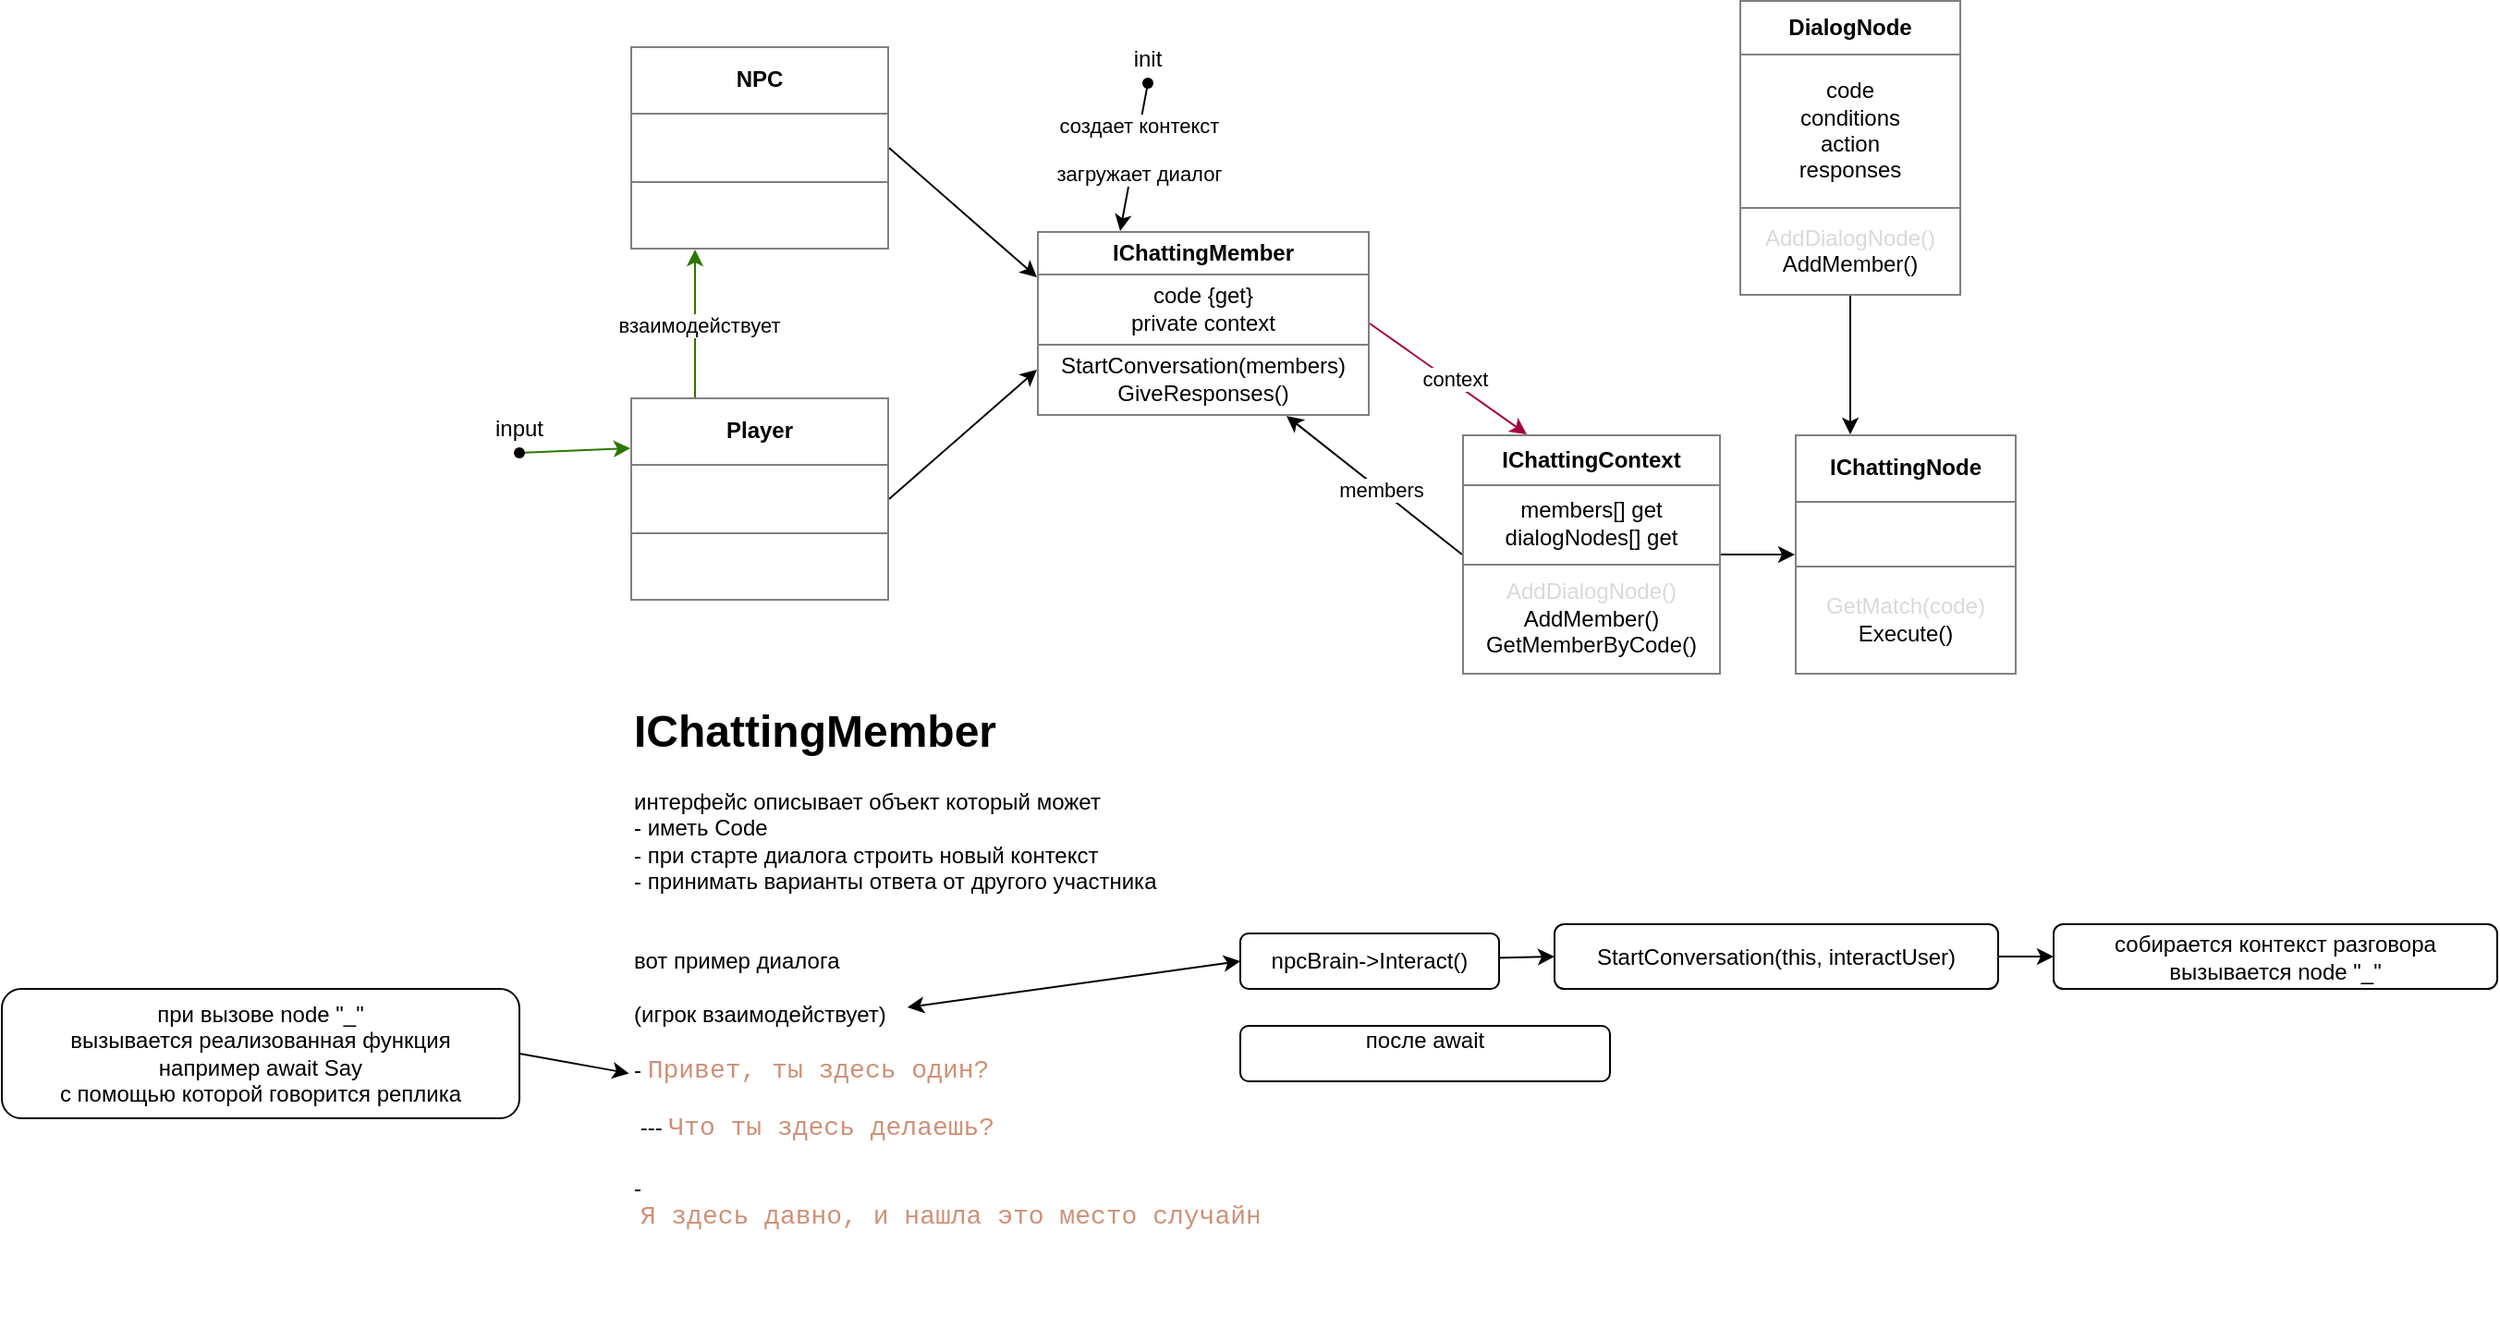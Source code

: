 <mxfile>
    <diagram id="iZLzQ0KM_W977_wtIT1Q" name="Page-1">
        <mxGraphModel dx="1894" dy="820" grid="1" gridSize="10" guides="1" tooltips="1" connect="1" arrows="1" fold="1" page="1" pageScale="1" pageWidth="850" pageHeight="1100" math="0" shadow="0" adaptiveColors="auto">
            <root>
                <mxCell id="0"/>
                <mxCell id="1" parent="0"/>
                <mxCell id="33" style="edgeStyle=none;html=1;exitX=1;exitY=0.5;exitDx=0;exitDy=0;entryX=0.25;entryY=0;entryDx=0;entryDy=0;fillColor=#d80073;strokeColor=light-dark(#A50040,#FF9999);" edge="1" parent="1" source="2" target="4">
                    <mxGeometry relative="1" as="geometry"/>
                </mxCell>
                <mxCell id="37" value="&lt;font style=&quot;color: light-dark(rgb(0, 0, 0), rgb(255, 204, 204));&quot;&gt;context&lt;/font&gt;" style="edgeLabel;html=1;align=center;verticalAlign=middle;resizable=0;points=[];" vertex="1" connectable="0" parent="33">
                    <mxGeometry x="-0.204" relative="1" as="geometry">
                        <mxPoint x="12" y="6" as="offset"/>
                    </mxGeometry>
                </mxCell>
                <mxCell id="2" value="&lt;table border=&quot;1&quot; width=&quot;100%&quot; height=&quot;100%&quot; cellpadding=&quot;4&quot; style=&quot;width:100%;height:100%;border-collapse:collapse;&quot;&gt;&lt;tbody&gt;&lt;tr&gt;&lt;th align=&quot;center&quot;&gt;&lt;b&gt;IChattingMember&lt;br&gt;&lt;/b&gt;&lt;/th&gt;&lt;/tr&gt;&lt;tr&gt;&lt;td align=&quot;center&quot;&gt;code {get}&lt;br&gt;&lt;font style=&quot;color: light-dark(rgb(0, 0, 0), rgb(255, 153, 153));&quot;&gt;private &lt;/font&gt;&lt;font style=&quot;color: light-dark(rgb(0, 0, 0), rgb(255, 255, 255));&quot;&gt;context&lt;/font&gt;&lt;/td&gt;&lt;/tr&gt;&lt;tr&gt;&lt;td align=&quot;center&quot;&gt;StartConversation(members)&lt;br&gt;GiveResponses()&lt;br&gt;&lt;/td&gt;&lt;/tr&gt;&lt;/tbody&gt;&lt;/table&gt;" style="text;html=1;whiteSpace=wrap;strokeColor=none;fillColor=none;overflow=fill;" parent="1" vertex="1">
                    <mxGeometry x="270" y="190" width="180" height="100" as="geometry"/>
                </mxCell>
                <mxCell id="7" style="edgeStyle=none;html=1;entryX=0.75;entryY=1;entryDx=0;entryDy=0;exitX=0;exitY=0.5;exitDx=0;exitDy=0;" parent="1" source="4" target="2" edge="1">
                    <mxGeometry relative="1" as="geometry"/>
                </mxCell>
                <mxCell id="8" value="members" style="edgeLabel;html=1;align=center;verticalAlign=middle;resizable=0;points=[];" parent="7" vertex="1" connectable="0">
                    <mxGeometry x="0.237" y="-3" relative="1" as="geometry">
                        <mxPoint x="13" y="14" as="offset"/>
                    </mxGeometry>
                </mxCell>
                <mxCell id="47" style="edgeStyle=none;html=1;exitX=1;exitY=0.5;exitDx=0;exitDy=0;entryX=0;entryY=0.5;entryDx=0;entryDy=0;" edge="1" parent="1" source="4" target="44">
                    <mxGeometry relative="1" as="geometry"/>
                </mxCell>
                <mxCell id="4" value="&lt;table border=&quot;1&quot; width=&quot;100%&quot; height=&quot;100%&quot; cellpadding=&quot;4&quot; style=&quot;width:100%;height:100%;border-collapse:collapse;&quot;&gt;&lt;tbody&gt;&lt;tr&gt;&lt;th align=&quot;center&quot;&gt;&lt;b&gt;IChattingContext&lt;br&gt;&lt;/b&gt;&lt;/th&gt;&lt;/tr&gt;&lt;tr&gt;&lt;td align=&quot;center&quot;&gt;members[] get&lt;br&gt;dialogNodes[] get&lt;br&gt;&lt;/td&gt;&lt;/tr&gt;&lt;tr&gt;&lt;td style=&quot;text-align: center;&quot;&gt;&lt;font style=&quot;color: light-dark(rgb(217, 217, 217), rgb(255, 255, 255));&quot;&gt;AddDialogNode()&lt;br&gt;&lt;/font&gt;AddMember()&lt;br&gt;GetMemberByCode()&lt;/td&gt;&lt;/tr&gt;&lt;/tbody&gt;&lt;/table&gt;" style="text;html=1;whiteSpace=wrap;strokeColor=none;fillColor=none;overflow=fill;" parent="1" vertex="1">
                    <mxGeometry x="500" y="300" width="140" height="130" as="geometry"/>
                </mxCell>
                <mxCell id="20" style="edgeStyle=none;html=1;exitX=0.25;exitY=0;exitDx=0;exitDy=0;entryX=0.25;entryY=1;entryDx=0;entryDy=0;fillColor=#60a917;strokeColor=#2D7600;" parent="1" source="9" target="11" edge="1">
                    <mxGeometry relative="1" as="geometry"/>
                </mxCell>
                <mxCell id="21" value="&lt;font style=&quot;color: light-dark(rgb(0, 0, 0), rgb(230, 255, 204));&quot;&gt;взаимодействует&lt;/font&gt;" style="edgeLabel;html=1;align=center;verticalAlign=middle;resizable=0;points=[];" parent="20" vertex="1" connectable="0">
                    <mxGeometry x="-0.007" y="-2" relative="1" as="geometry">
                        <mxPoint as="offset"/>
                    </mxGeometry>
                </mxCell>
                <mxCell id="40" style="edgeStyle=none;html=1;exitX=1;exitY=0.5;exitDx=0;exitDy=0;entryX=0;entryY=0.75;entryDx=0;entryDy=0;" edge="1" parent="1" source="9" target="2">
                    <mxGeometry relative="1" as="geometry"/>
                </mxCell>
                <mxCell id="9" value="&lt;table border=&quot;1&quot; width=&quot;100%&quot; height=&quot;100%&quot; cellpadding=&quot;4&quot; style=&quot;width:100%;height:100%;border-collapse:collapse;&quot;&gt;&lt;tbody&gt;&lt;tr&gt;&lt;th align=&quot;center&quot;&gt;Player&lt;/th&gt;&lt;/tr&gt;&lt;tr&gt;&lt;td align=&quot;center&quot;&gt;&lt;br&gt;&lt;/td&gt;&lt;/tr&gt;&lt;tr&gt;&lt;td align=&quot;center&quot;&gt;&lt;br&gt;&lt;/td&gt;&lt;/tr&gt;&lt;/tbody&gt;&lt;/table&gt;" style="text;html=1;whiteSpace=wrap;strokeColor=none;fillColor=none;overflow=fill;" parent="1" vertex="1">
                    <mxGeometry x="50" y="280" width="140" height="110" as="geometry"/>
                </mxCell>
                <mxCell id="39" style="edgeStyle=none;html=1;exitX=1;exitY=0.5;exitDx=0;exitDy=0;entryX=0;entryY=0.25;entryDx=0;entryDy=0;" edge="1" parent="1" source="11" target="2">
                    <mxGeometry relative="1" as="geometry"/>
                </mxCell>
                <mxCell id="11" value="&lt;table border=&quot;1&quot; width=&quot;100%&quot; height=&quot;100%&quot; cellpadding=&quot;4&quot; style=&quot;width:100%;height:100%;border-collapse:collapse;&quot;&gt;&lt;tbody&gt;&lt;tr&gt;&lt;th align=&quot;center&quot;&gt;NPC&lt;br&gt;&lt;/th&gt;&lt;/tr&gt;&lt;tr&gt;&lt;td align=&quot;center&quot;&gt;&lt;br&gt;&lt;/td&gt;&lt;/tr&gt;&lt;tr&gt;&lt;td align=&quot;center&quot;&gt;&lt;br&gt;&lt;/td&gt;&lt;/tr&gt;&lt;/tbody&gt;&lt;/table&gt;" style="text;html=1;whiteSpace=wrap;strokeColor=none;fillColor=none;overflow=fill;" parent="1" vertex="1">
                    <mxGeometry x="50" y="90" width="140" height="110" as="geometry"/>
                </mxCell>
                <mxCell id="26" style="edgeStyle=none;html=1;entryX=0;entryY=0.25;entryDx=0;entryDy=0;fillColor=#60a917;strokeColor=#2D7600;" parent="1" source="25" target="9" edge="1">
                    <mxGeometry relative="1" as="geometry"/>
                </mxCell>
                <mxCell id="25" value="input&#xa;&#xa;" style="shape=waypoint;sketch=0;fillStyle=solid;size=6;pointerEvents=1;points=[];fillColor=none;resizable=0;rotatable=0;perimeter=centerPerimeter;snapToPoint=1;strokeColor=light-dark(#000000,#CCFF99);fontColor=light-dark(#000000,#CCFF99);" parent="1" vertex="1">
                    <mxGeometry x="-20" y="300" width="20" height="20" as="geometry"/>
                </mxCell>
                <mxCell id="28" style="edgeStyle=none;html=1;entryX=0.971;entryY=0.521;entryDx=0;entryDy=0;entryPerimeter=0;" parent="1" source="25" target="25" edge="1">
                    <mxGeometry relative="1" as="geometry"/>
                </mxCell>
                <mxCell id="30" style="edgeStyle=none;html=1;entryX=0.25;entryY=0;entryDx=0;entryDy=0;strokeColor=light-dark(#000000,#99CCFF);" edge="1" parent="1" source="29" target="2">
                    <mxGeometry relative="1" as="geometry"/>
                </mxCell>
                <mxCell id="31" value="&lt;div&gt;&lt;font style=&quot;color: light-dark(rgb(0, 0, 0), rgb(153, 204, 255));&quot;&gt;создает контекст&lt;/font&gt;&lt;/div&gt;&lt;div&gt;&lt;font style=&quot;color: light-dark(rgb(0, 0, 0), rgb(153, 204, 255));&quot;&gt;&lt;br&gt;&lt;/font&gt;&lt;/div&gt;&lt;div&gt;&lt;font style=&quot;color: light-dark(rgb(0, 0, 0), rgb(153, 204, 255));&quot;&gt;загружает диалог&lt;/font&gt;&lt;/div&gt;" style="edgeLabel;html=1;align=center;verticalAlign=middle;resizable=0;points=[];" vertex="1" connectable="0" parent="30">
                    <mxGeometry x="-0.07" y="1" relative="1" as="geometry">
                        <mxPoint x="1" y="-2" as="offset"/>
                    </mxGeometry>
                </mxCell>
                <mxCell id="29" value="init&#xa;&#xa;" style="shape=waypoint;sketch=0;fillStyle=solid;size=6;pointerEvents=1;points=[];fillColor=none;resizable=0;rotatable=0;perimeter=centerPerimeter;snapToPoint=1;strokeColor=light-dark(#000000,#99CCFF);fontColor=light-dark(#000000,#99CCFF);" vertex="1" parent="1">
                    <mxGeometry x="320" y="100" width="20" height="20" as="geometry"/>
                </mxCell>
                <mxCell id="45" style="edgeStyle=none;html=1;entryX=0.25;entryY=0;entryDx=0;entryDy=0;" edge="1" parent="1" source="38" target="44">
                    <mxGeometry relative="1" as="geometry"/>
                </mxCell>
                <mxCell id="38" value="&lt;table border=&quot;1&quot; width=&quot;100%&quot; height=&quot;100%&quot; cellpadding=&quot;4&quot; style=&quot;width:100%;height:100%;border-collapse:collapse;&quot;&gt;&lt;tbody&gt;&lt;tr&gt;&lt;th align=&quot;center&quot;&gt;&lt;b&gt;DialogNode&lt;br&gt;&lt;/b&gt;&lt;/th&gt;&lt;/tr&gt;&lt;tr&gt;&lt;td align=&quot;center&quot;&gt;code&lt;br&gt;conditions&lt;br&gt;action&lt;br&gt;responses&lt;/td&gt;&lt;/tr&gt;&lt;tr&gt;&lt;td style=&quot;text-align: center;&quot;&gt;&lt;font style=&quot;color: light-dark(rgb(217, 217, 217), rgb(255, 255, 255));&quot;&gt;AddDialogNode()&lt;br&gt;&lt;/font&gt;AddMember()&lt;br&gt;&lt;/td&gt;&lt;/tr&gt;&lt;/tbody&gt;&lt;/table&gt;" style="text;html=1;whiteSpace=wrap;strokeColor=none;fillColor=none;overflow=fill;" vertex="1" parent="1">
                    <mxGeometry x="650" y="65" width="120" height="160" as="geometry"/>
                </mxCell>
                <mxCell id="44" value="&lt;table border=&quot;1&quot; width=&quot;100%&quot; height=&quot;100%&quot; cellpadding=&quot;4&quot; style=&quot;width:100%;height:100%;border-collapse:collapse;&quot;&gt;&lt;tbody&gt;&lt;tr&gt;&lt;th align=&quot;center&quot;&gt;&lt;b&gt;IChattingNode&lt;br&gt;&lt;/b&gt;&lt;/th&gt;&lt;/tr&gt;&lt;tr&gt;&lt;td align=&quot;center&quot;&gt;&lt;br&gt;&lt;/td&gt;&lt;/tr&gt;&lt;tr&gt;&lt;td style=&quot;text-align: center;&quot;&gt;&lt;font style=&quot;color: light-dark(rgb(217, 217, 217), rgb(255, 255, 255));&quot;&gt;GetMatch(code)&lt;br&gt;&lt;/font&gt;Execute()&lt;/td&gt;&lt;/tr&gt;&lt;/tbody&gt;&lt;/table&gt;" style="text;html=1;whiteSpace=wrap;strokeColor=none;fillColor=none;overflow=fill;" vertex="1" parent="1">
                    <mxGeometry x="680" y="300" width="120" height="130" as="geometry"/>
                </mxCell>
                <mxCell id="91" style="edgeStyle=none;html=1;exitX=1;exitY=0.5;exitDx=0;exitDy=0;entryX=0;entryY=0.5;entryDx=0;entryDy=0;" edge="1" parent="1" source="84" target="89">
                    <mxGeometry relative="1" as="geometry"/>
                </mxCell>
                <mxCell id="84" value="&lt;font style=&quot;color: light-dark(rgb(0, 0, 0), rgb(255, 255, 255));&quot;&gt;&lt;span&gt;StartConversation(this, interactUser&lt;/span&gt;&lt;span style=&quot;background-color: transparent;&quot;&gt;)&lt;/span&gt;&lt;/font&gt;" style="rounded=1;whiteSpace=wrap;html=1;" vertex="1" parent="1">
                    <mxGeometry x="550" y="565" width="240" height="35" as="geometry"/>
                </mxCell>
                <mxCell id="86" value="&lt;h1 style=&quot;margin-top: 0px;&quot;&gt;IChattingMember&lt;/h1&gt;&lt;div&gt;интерфейс описывает объект который может&amp;nbsp;&lt;/div&gt;&lt;div&gt;- иметь Code&lt;/div&gt;&lt;div&gt;- при старте диалога строить новый контекст&lt;/div&gt;&lt;div&gt;- принимать варианты ответа от другого участника&lt;/div&gt;&lt;div&gt;&lt;br&gt;&lt;/div&gt;&lt;div&gt;&lt;br&gt;&lt;/div&gt;&lt;div&gt;вот пример диалога&lt;/div&gt;&lt;div&gt;&lt;br&gt;&lt;/div&gt;&lt;div&gt;(игрок взаимодействует&lt;span style=&quot;background-color: transparent;&quot;&gt;)&lt;/span&gt;&lt;/div&gt;&lt;div&gt;&lt;br&gt;&lt;/div&gt;&lt;div&gt;-&amp;nbsp;&lt;span style=&quot;color: rgb(206, 145, 120); font-family: Consolas, &amp;quot;Courier New&amp;quot;, monospace; font-size: 14px; white-space: pre; background-color: light-dark(#ffffff, var(--ge-dark-color, #121212));&quot;&gt;Привет, ты здесь один?&lt;/span&gt;&lt;/div&gt;&lt;div&gt;&lt;span style=&quot;background-color: light-dark(#ffffff, var(--ge-dark-color, #121212));&quot;&gt;&lt;br&gt;&lt;/span&gt;&lt;/div&gt;&lt;div&gt;&amp;nbsp;---&amp;nbsp;&lt;span style=&quot;color: rgb(206, 145, 120); font-family: Consolas, &amp;quot;Courier New&amp;quot;, monospace; font-size: 14px; white-space: pre; background-color: light-dark(#ffffff, var(--ge-dark-color, #121212));&quot;&gt;Что ты здесь делаешь?&lt;/span&gt;&lt;/div&gt;&lt;div&gt;&lt;span style=&quot;color: rgb(206, 145, 120); font-family: Consolas, &amp;quot;Courier New&amp;quot;, monospace; font-size: 14px; white-space: pre; background-color: light-dark(#ffffff, var(--ge-dark-color, #121212));&quot;&gt;&lt;br&gt;&lt;/span&gt;&lt;/div&gt;&lt;div&gt;-&amp;nbsp;&lt;span style=&quot;color: rgb(206, 145, 120); font-family: Consolas, &amp;quot;Courier New&amp;quot;, monospace; font-size: 14px; white-space: pre;&quot;&gt;Я здесь давно, и нашла это место случайно.&lt;/span&gt;&lt;/div&gt;&lt;div&gt;&lt;br&gt;&lt;/div&gt;" style="text;html=1;whiteSpace=wrap;overflow=hidden;rounded=0;" vertex="1" parent="1">
                    <mxGeometry x="50" y="440" width="340" height="340" as="geometry"/>
                </mxCell>
                <mxCell id="87" value="" style="endArrow=classic;startArrow=classic;html=1;entryX=0;entryY=0.5;entryDx=0;entryDy=0;exitX=0.441;exitY=0.5;exitDx=0;exitDy=0;exitPerimeter=0;" edge="1" parent="1" source="85" target="84">
                    <mxGeometry width="50" height="50" relative="1" as="geometry">
                        <mxPoint x="350" y="570" as="sourcePoint"/>
                        <mxPoint x="400" y="520" as="targetPoint"/>
                    </mxGeometry>
                </mxCell>
                <mxCell id="88" value="" style="endArrow=classic;startArrow=classic;html=1;entryX=0;entryY=0.5;entryDx=0;entryDy=0;exitX=0.441;exitY=0.5;exitDx=0;exitDy=0;exitPerimeter=0;" edge="1" parent="1" source="86" target="85">
                    <mxGeometry width="50" height="50" relative="1" as="geometry">
                        <mxPoint x="200" y="610" as="sourcePoint"/>
                        <mxPoint x="530" y="595" as="targetPoint"/>
                    </mxGeometry>
                </mxCell>
                <mxCell id="85" value="npcBrain-&amp;gt;Interact()" style="rounded=1;whiteSpace=wrap;html=1;" vertex="1" parent="1">
                    <mxGeometry x="380" y="570" width="140" height="30" as="geometry"/>
                </mxCell>
                <mxCell id="89" value="собирается контекст разговора&lt;div&gt;вызывается node &quot;_&quot;&lt;/div&gt;" style="rounded=1;whiteSpace=wrap;html=1;" vertex="1" parent="1">
                    <mxGeometry x="820" y="565" width="240" height="35" as="geometry"/>
                </mxCell>
                <mxCell id="92" value="&lt;div&gt;при вызове node &quot;_&quot;&lt;/div&gt;&lt;div&gt;вызывается реализованная функция&lt;/div&gt;&lt;div&gt;например await Say&lt;/div&gt;&lt;div&gt;с помощью которой говорится реплика&lt;/div&gt;" style="rounded=1;whiteSpace=wrap;html=1;" vertex="1" parent="1">
                    <mxGeometry x="-290" y="600" width="280" height="70" as="geometry"/>
                </mxCell>
                <mxCell id="93" style="edgeStyle=none;html=1;exitX=1;exitY=0.5;exitDx=0;exitDy=0;entryX=-0.002;entryY=0.605;entryDx=0;entryDy=0;entryPerimeter=0;" edge="1" parent="1" source="92" target="86">
                    <mxGeometry relative="1" as="geometry"/>
                </mxCell>
                <mxCell id="96" value="после await&lt;div&gt;&lt;br&gt;&lt;/div&gt;" style="rounded=1;whiteSpace=wrap;html=1;" vertex="1" parent="1">
                    <mxGeometry x="380" y="620" width="200" height="30" as="geometry"/>
                </mxCell>
            </root>
        </mxGraphModel>
    </diagram>
</mxfile>